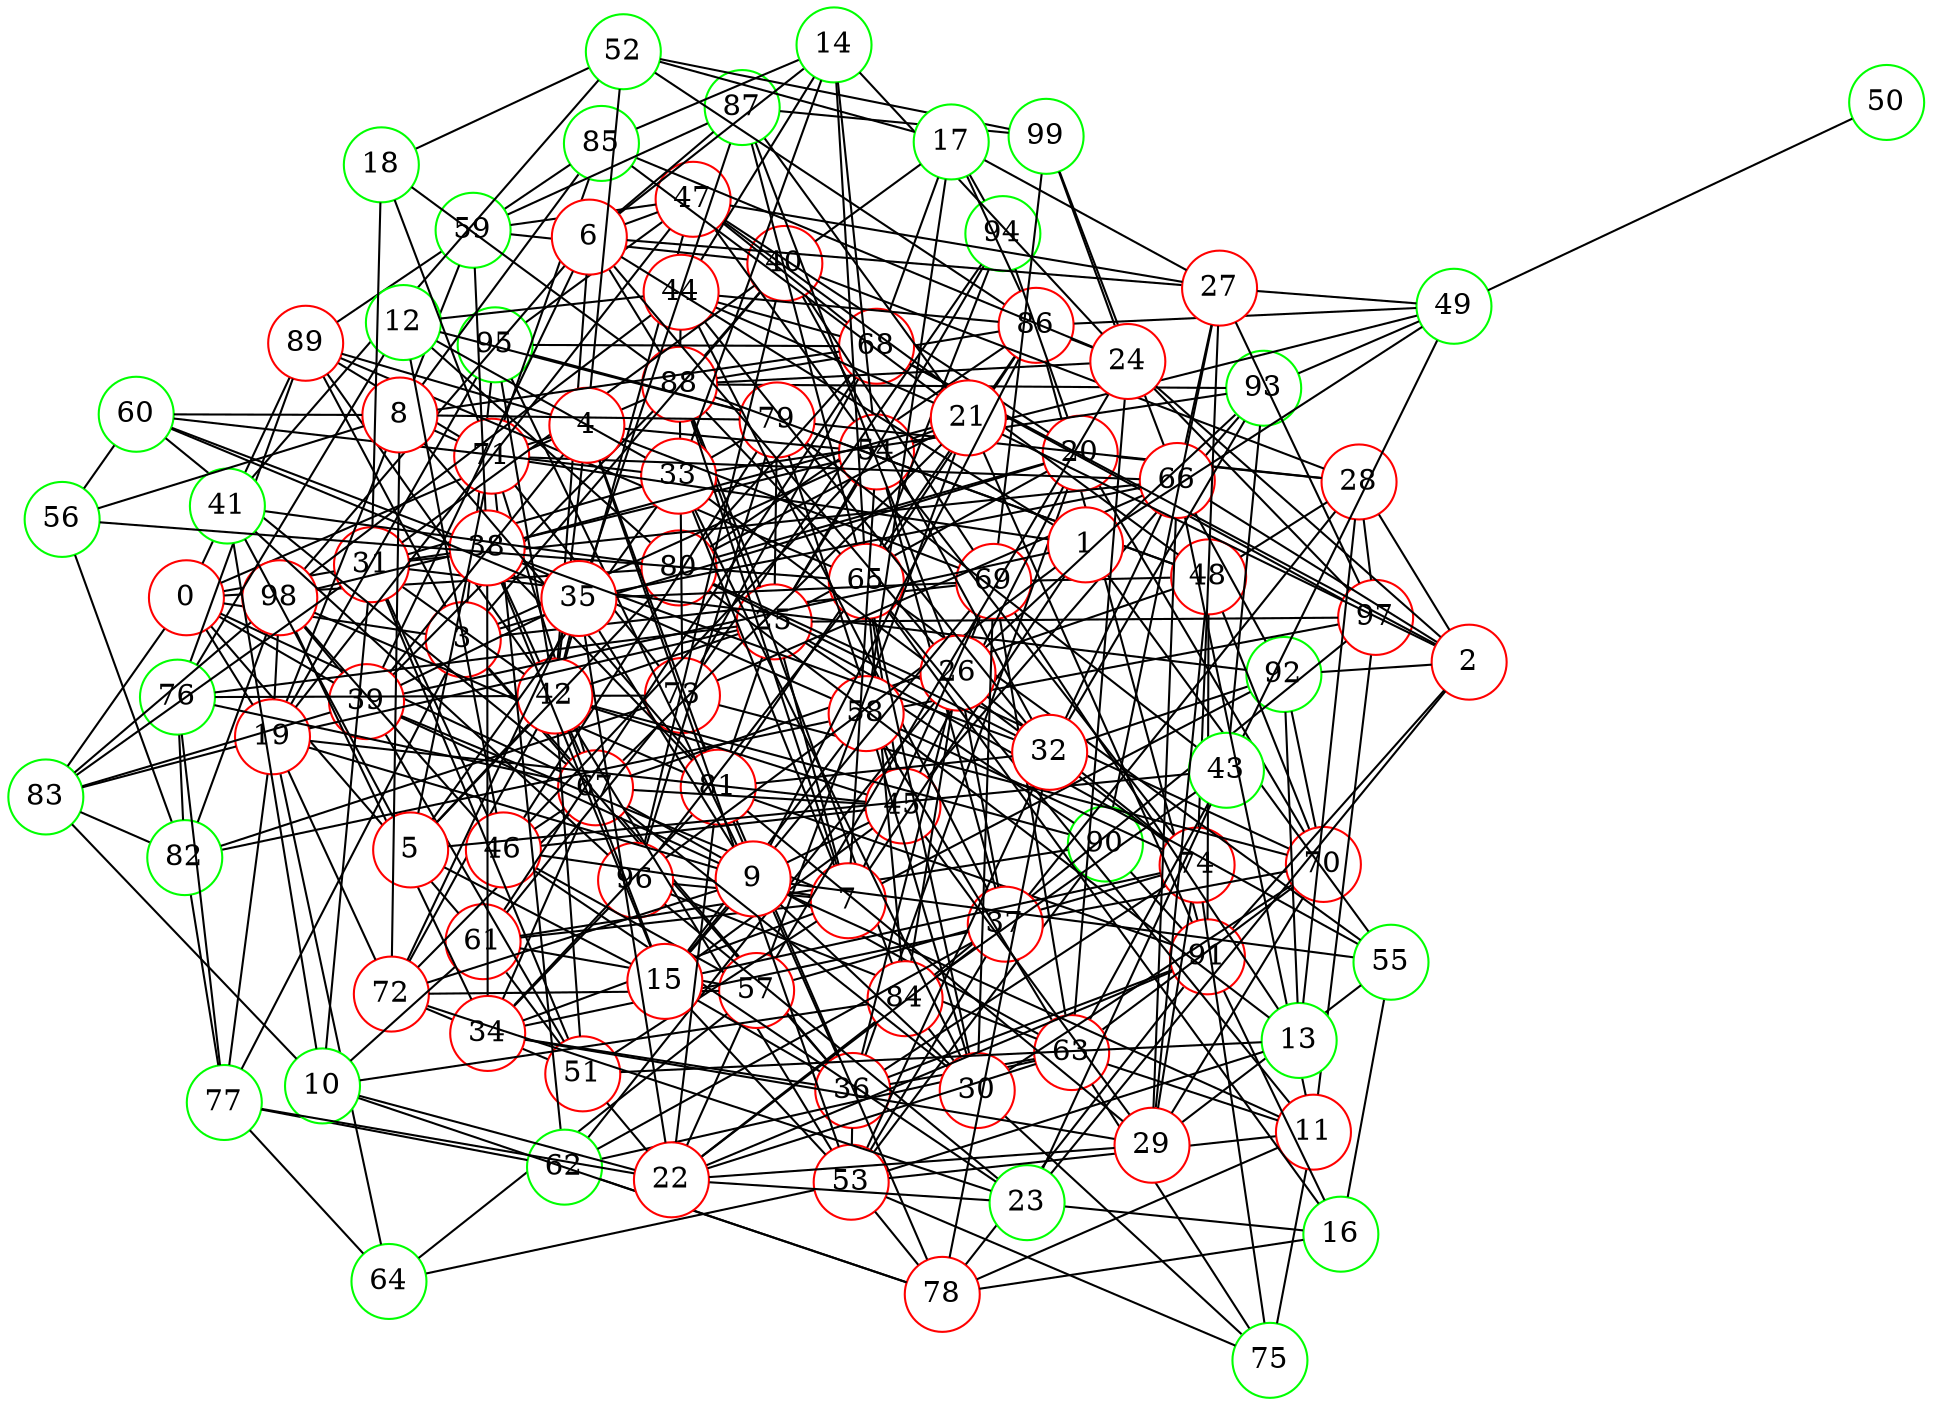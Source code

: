 graph {
graph ["layout"="fdp"]
node ["style"="filled","fillcolor"="white","fixedsize"="true","shape"="circle"]
"0" ["color"="red"]
"80" ["color"="red"]
"86" ["color"="red"]
"88" ["color"="red"]
"93" ["color"="green"]
"91" ["color"="red"]
"3" ["color"="red"]
"67" ["color"="red"]
"71" ["color"="red"]
"85" ["color"="green"]
"89" ["color"="red"]
"73" ["color"="red"]
"82" ["color"="green"]
"98" ["color"="red"]
"83" ["color"="green"]
"76" ["color"="green"]
"77" ["color"="green"]
"78" ["color"="red"]
"94" ["color"="green"]
"72" ["color"="red"]
"20" ["color"="red"]
"36" ["color"="red"]
"81" ["color"="red"]
"53" ["color"="red"]
"64" ["color"="green"]
"90" ["color"="green"]
"75" ["color"="green"]
"74" ["color"="red"]
"63" ["color"="red"]
"96" ["color"="red"]
"69" ["color"="red"]
"99" ["color"="green"]
"70" ["color"="red"]
"92" ["color"="green"]
"25" ["color"="red"]
"97" ["color"="red"]
"42" ["color"="red"]
"45" ["color"="red"]
"65" ["color"="red"]
"84" ["color"="red"]
"87" ["color"="green"]
"46" ["color"="red"]
"54" ["color"="red"]
"57" ["color"="red"]
"61" ["color"="red"]
"68" ["color"="red"]
"95" ["color"="green"]
"79" ["color"="red"]
"47" ["color"="red"]
"48" ["color"="red"]
"59" ["color"="green"]
"51" ["color"="red"]
"55" ["color"="green"]
"28" ["color"="red"]
"37" ["color"="red"]
"44" ["color"="red"]
"62" ["color"="green"]
"40" ["color"="red"]
"19" ["color"="red"]
"39" ["color"="red"]
"31" ["color"="red"]
"33" ["color"="red"]
"60" ["color"="green"]
"66" ["color"="red"]
"38" ["color"="red"]
"58" ["color"="red"]
"1" ["color"="red"]
"49" ["color"="green"]
"50" ["color"="green"]
"6" ["color"="red"]
"26" ["color"="red"]
"27" ["color"="red"]
"14" ["color"="green"]
"24" ["color"="red"]
"7" ["color"="red"]
"34" ["color"="red"]
"2" ["color"="red"]
"21" ["color"="red"]
"23" ["color"="green"]
"43" ["color"="green"]
"4" ["color"="red"]
"52" ["color"="green"]
"5" ["color"="red"]
"41" ["color"="green"]
"15" ["color"="red"]
"8" ["color"="red"]
"56" ["color"="green"]
"9" ["color"="red"]
"35" ["color"="red"]
"11" ["color"="red"]
"30" ["color"="red"]
"10" ["color"="green"]
"22" ["color"="red"]
"29" ["color"="red"]
"12" ["color"="green"]
"13" ["color"="green"]
"16" ["color"="green"]
"17" ["color"="green"]
"18" ["color"="green"]
"32" ["color"="red"]
"0" -- "80"
"0" -- "3"
"0" -- "19"
"0" -- "67"
"0" -- "83"
"0" -- "39"
"0" -- "88"
"0" -- "89"
"0" -- "61"
"0" -- "31"
"80" -- "86"
"86" -- "88"
"86" -- "91"
"88" -- "93"
"3" -- "67"
"3" -- "20"
"3" -- "36"
"3" -- "69"
"3" -- "54"
"3" -- "40"
"3" -- "89"
"3" -- "77"
"3" -- "95"
"67" -- "71"
"67" -- "72"
"67" -- "76"
"71" -- "85"
"71" -- "73"
"71" -- "89"
"85" -- "89"
"73" -- "82"
"73" -- "88"
"73" -- "76"
"73" -- "78"
"73" -- "94"
"82" -- "98"
"82" -- "83"
"83" -- "98"
"76" -- "82"
"76" -- "89"
"76" -- "77"
"77" -- "82"
"78" -- "91"
"20" -- "80"
"20" -- "36"
"20" -- "70"
"20" -- "25"
"20" -- "28"
"20" -- "45"
"20" -- "94"
"20" -- "47"
"36" -- "81"
"36" -- "67"
"36" -- "53"
"36" -- "74"
"36" -- "91"
"36" -- "63"
"81" -- "98"
"81" -- "86"
"81" -- "91"
"53" -- "64"
"53" -- "90"
"53" -- "75"
"53" -- "78"
"64" -- "77"
"90" -- "91"
"74" -- "75"
"63" -- "96"
"63" -- "67"
"63" -- "69"
"63" -- "70"
"63" -- "75"
"69" -- "99"
"70" -- "80"
"70" -- "73"
"70" -- "92"
"25" -- "97"
"25" -- "42"
"25" -- "76"
"25" -- "79"
"25" -- "81"
"25" -- "54"
"25" -- "55"
"25" -- "88"
"25" -- "90"
"25" -- "94"
"42" -- "67"
"42" -- "72"
"42" -- "45"
"42" -- "47"
"42" -- "51"
"42" -- "53"
"42" -- "89"
"42" -- "90"
"42" -- "95"
"45" -- "65"
"45" -- "67"
"45" -- "93"
"45" -- "46"
"45" -- "79"
"65" -- "96"
"65" -- "84"
"65" -- "86"
"65" -- "87"
"65" -- "88"
"65" -- "89"
"65" -- "94"
"84" -- "97"
"84" -- "88"
"87" -- "99"
"46" -- "98"
"46" -- "67"
"46" -- "54"
"46" -- "57"
"46" -- "79"
"54" -- "98"
"54" -- "74"
"57" -- "64"
"57" -- "72"
"57" -- "74"
"57" -- "61"
"61" -- "68"
"61" -- "73"
"61" -- "90"
"68" -- "80"
"68" -- "97"
"68" -- "73"
"68" -- "95"
"79" -- "96"
"79" -- "95"
"47" -- "48"
"47" -- "68"
"47" -- "54"
"47" -- "59"
"47" -- "95"
"48" -- "67"
"48" -- "69"
"48" -- "70"
"48" -- "88"
"48" -- "91"
"48" -- "79"
"59" -- "87"
"51" -- "72"
"51" -- "61"
"55" -- "65"
"28" -- "48"
"28" -- "97"
"28" -- "37"
"28" -- "40"
"28" -- "79"
"37" -- "53"
"37" -- "54"
"37" -- "70"
"37" -- "44"
"37" -- "62"
"44" -- "98"
"44" -- "68"
"44" -- "86"
"44" -- "88"
"62" -- "71"
"62" -- "77"
"62" -- "78"
"62" -- "63"
"40" -- "96"
"40" -- "69"
"40" -- "88"
"40" -- "59"
"19" -- "64"
"19" -- "98"
"19" -- "83"
"19" -- "72"
"19" -- "25"
"19" -- "59"
"19" -- "45"
"19" -- "77"
"19" -- "47"
"19" -- "95"
"39" -- "98"
"39" -- "51"
"39" -- "83"
"39" -- "88"
"31" -- "33"
"31" -- "66"
"31" -- "51"
"31" -- "83"
"31" -- "38"
"31" -- "40"
"31" -- "42"
"31" -- "92"
"31" -- "46"
"33" -- "74"
"33" -- "60"
"33" -- "93"
"33" -- "79"
"60" -- "67"
"66" -- "99"
"66" -- "71"
"66" -- "73"
"66" -- "92"
"38" -- "81"
"38" -- "42"
"38" -- "58"
"38" -- "59"
"38" -- "60"
"58" -- "97"
"58" -- "82"
"58" -- "74"
"58" -- "63"
"1" -- "96"
"1" -- "49"
"1" -- "6"
"1" -- "7"
"1" -- "39"
"1" -- "55"
"1" -- "71"
"49" -- "50"
"49" -- "54"
"49" -- "86"
"49" -- "93"
"6" -- "98"
"6" -- "39"
"6" -- "87"
"6" -- "88"
"6" -- "26"
"6" -- "42"
"6" -- "27"
"6" -- "14"
"6" -- "47"
"26" -- "36"
"26" -- "84"
"26" -- "37"
"26" -- "69"
"26" -- "87"
"26" -- "74"
"26" -- "93"
"26" -- "62"
"27" -- "49"
"27" -- "97"
"27" -- "66"
"27" -- "74"
"27" -- "90"
"27" -- "47"
"14" -- "33"
"14" -- "65"
"14" -- "85"
"14" -- "54"
"14" -- "24"
"14" -- "44"
"24" -- "97"
"24" -- "99"
"24" -- "85"
"24" -- "86"
"24" -- "88"
"24" -- "57"
"24" -- "63"
"7" -- "96"
"7" -- "33"
"7" -- "34"
"7" -- "69"
"7" -- "39"
"7" -- "46"
"7" -- "51"
"7" -- "54"
"7" -- "88"
"7" -- "25"
"7" -- "92"
"7" -- "61"
"34" -- "96"
"34" -- "81"
"34" -- "98"
"34" -- "67"
"34" -- "36"
"34" -- "37"
"34" -- "38"
"2" -- "66"
"2" -- "68"
"2" -- "21"
"2" -- "23"
"2" -- "24"
"2" -- "91"
"2" -- "28"
"2" -- "92"
"21" -- "80"
"21" -- "67"
"21" -- "85"
"21" -- "38"
"21" -- "54"
"21" -- "87"
"21" -- "57"
"21" -- "91"
"21" -- "44"
"23" -- "96"
"23" -- "72"
"23" -- "43"
"23" -- "46"
"43" -- "49"
"43" -- "84"
"43" -- "93"
"43" -- "63"
"43" -- "79"
"4" -- "81"
"4" -- "52"
"4" -- "53"
"4" -- "69"
"4" -- "54"
"4" -- "39"
"4" -- "71"
"4" -- "89"
"4" -- "42"
"52" -- "99"
"52" -- "86"
"5" -- "80"
"5" -- "33"
"5" -- "71"
"5" -- "41"
"5" -- "42"
"5" -- "43"
"5" -- "15"
"41" -- "80"
"41" -- "96"
"41" -- "52"
"15" -- "36"
"15" -- "53"
"15" -- "69"
"15" -- "38"
"15" -- "42"
"15" -- "58"
"15" -- "74"
"15" -- "45"
"8" -- "81"
"8" -- "68"
"8" -- "85"
"8" -- "71"
"8" -- "56"
"8" -- "72"
"8" -- "60"
"8" -- "79"
"56" -- "65"
"56" -- "82"
"56" -- "60"
"9" -- "19"
"9" -- "35"
"9" -- "86"
"9" -- "39"
"9" -- "55"
"9" -- "72"
"9" -- "11"
"9" -- "45"
"9" -- "30"
"9" -- "15"
"9" -- "95"
"35" -- "66"
"35" -- "69"
"35" -- "39"
"35" -- "87"
"35" -- "72"
"35" -- "42"
"35" -- "60"
"11" -- "65"
"11" -- "97"
"11" -- "66"
"11" -- "53"
"11" -- "75"
"11" -- "78"
"11" -- "63"
"30" -- "33"
"30" -- "65"
"30" -- "67"
"30" -- "84"
"30" -- "69"
"30" -- "70"
"30" -- "58"
"30" -- "75"
"10" -- "83"
"10" -- "84"
"10" -- "22"
"10" -- "41"
"10" -- "61"
"10" -- "78"
"10" -- "31"
"22" -- "81"
"22" -- "35"
"22" -- "51"
"22" -- "84"
"22" -- "37"
"22" -- "23"
"22" -- "57"
"22" -- "91"
"22" -- "29"
"22" -- "77"
"22" -- "63"
"29" -- "48"
"29" -- "81"
"29" -- "34"
"29" -- "66"
"29" -- "70"
"29" -- "55"
"29" -- "74"
"29" -- "45"
"12" -- "80"
"12" -- "33"
"12" -- "44"
"12" -- "76"
"12" -- "46"
"12" -- "79"
"13" -- "80"
"13" -- "51"
"13" -- "53"
"13" -- "69"
"13" -- "28"
"13" -- "92"
"16" -- "65"
"16" -- "23"
"16" -- "55"
"16" -- "91"
"16" -- "78"
"17" -- "52"
"17" -- "68"
"17" -- "86"
"17" -- "40"
"17" -- "58"
"17" -- "27"
"17" -- "94"
"18" -- "52"
"18" -- "71"
"18" -- "88"
"18" -- "31"
"32" -- "80"
"32" -- "81"
"32" -- "66"
"32" -- "53"
"32" -- "38"
"32" -- "40"
"32" -- "44"
"32" -- "92"
"32" -- "93"
"32" -- "78"
}